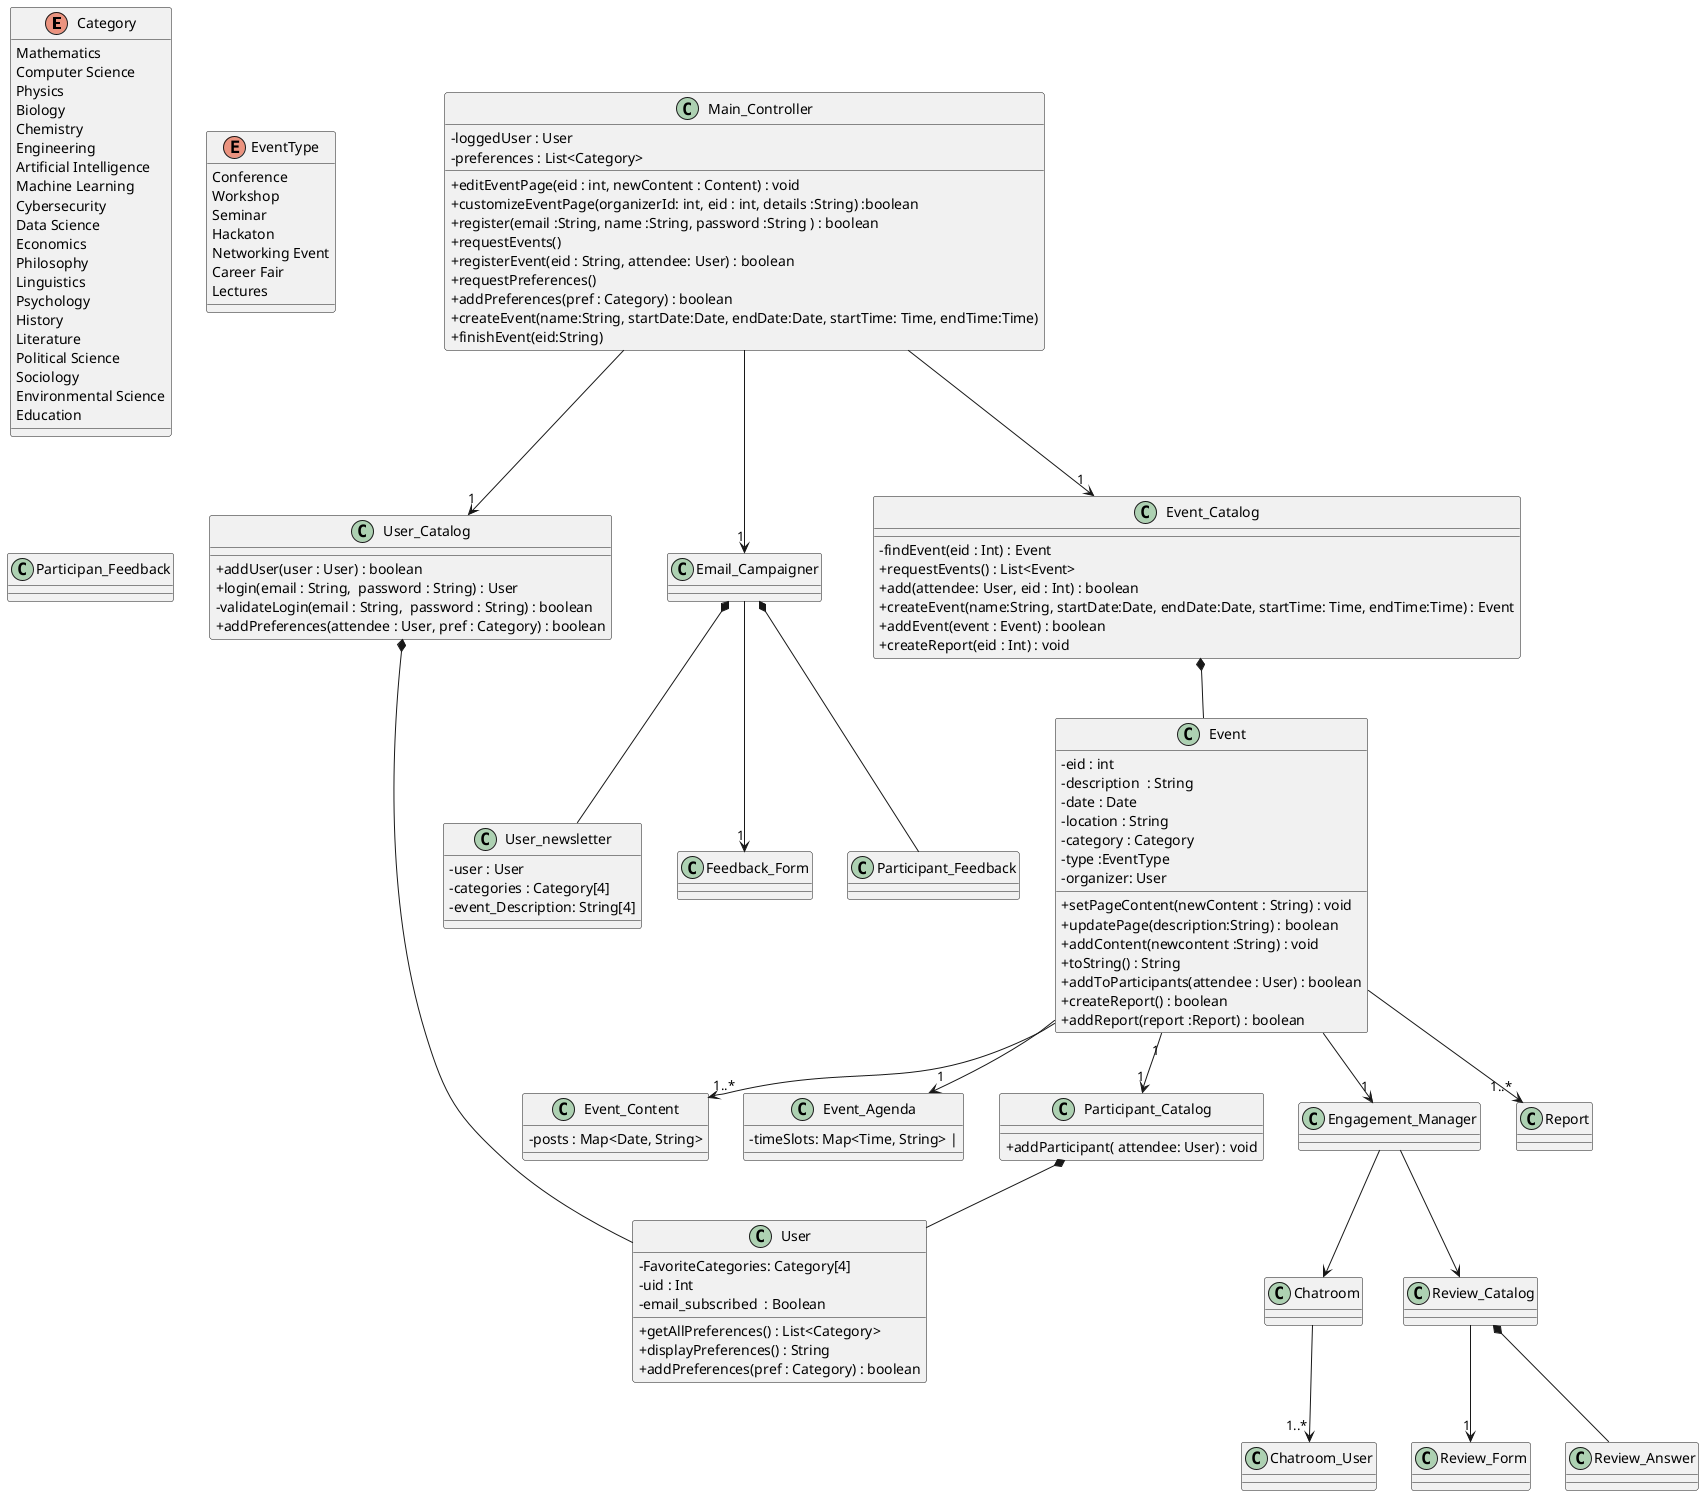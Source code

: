 @startuml
skinparam classAttributeIconSize 0
enum Category {
   Mathematics
    Computer Science
    Physics
    Biology
    Chemistry
    Engineering
    Artificial Intelligence
    Machine Learning
    Cybersecurity
    Data Science
    Economics
    Philosophy
    Linguistics
    Psychology
    History
    Literature
    Political Science
    Sociology
    Environmental Science
    Education
}
enum EventType {
    Conference
    Workshop
    Seminar
    Hackaton
    Networking Event
    Career Fair
    Lectures
}



class Main_Controller{
- loggedUser : User
- preferences : List<Category>
 +editEventPage(eid : int, newContent : Content) : void
 +customizeEventPage(organizerId: int, eid : int, details :String) :boolean
 +register(email :String, name :String, password :String ) : boolean
 +requestEvents()
 +registerEvent(eid : String, attendee: User) : boolean
 +requestPreferences()
 +addPreferences(pref : Category) : boolean
 +createEvent(name:String, startDate:Date, endDate:Date, startTime: Time, endTime:Time)
 +finishEvent(eid:String)
}

class Event_Content{
    - posts : Map<Date, String>
}
class Event_Agenda{
    - timeSlots: Map<Time, String> |
}

class User_Catalog{
    +addUser(user : User) : boolean
    +login(email : String,  password : String) : User
    -validateLogin(email : String,  password : String) : boolean
    +addPreferences(attendee : User, pref : Category) : boolean

}
class User {
    - FavoriteCategories: Category[4]
    - uid : Int
    - email_subscribed  : Boolean
    +getAllPreferences() : List<Category>
    +displayPreferences() : String
    +addPreferences(pref : Category) : boolean
}

class Email_Campaigner{

}

class User_newsletter{
    - user : User
    - categories : Category[4]
    - event_Description: String[4]

}
class Participan_Feedback{

}
class Feedback_Form{

}


class Event_Catalog {
- findEvent(eid : Int) : Event
+requestEvents() : List<Event>
+add(attendee: User, eid : Int) : boolean
+createEvent(name:String, startDate:Date, endDate:Date, startTime: Time, endTime:Time) : Event
+addEvent(event : Event) : boolean
+createReport(eid : Int) : void
}

class Event {
- eid : int
- description  : String 
- date : Date
- location : String
- category : Category
- type :EventType
- organizer: User
+setPageContent(newContent : String) : void
+updatePage(description:String) : boolean
+addContent(newcontent :String) : void
+toString() : String
+addToParticipants(attendee : User) : boolean
+createReport() : boolean
+addReport(report :Report) : boolean

}

class Participant_Catalog{
    +addParticipant( attendee: User) : void

}


class Engagement_Manager {

}

class Chatroom{

}
class Chatroom_User{

}
class Report{

}
class Review_Form{

}
class Review_Answer{

}
class Review_Catalog{

}


'Promotion
Main_Controller  -->"1"User_Catalog
Main_Controller  -->"1"Event_Catalog
Main_Controller  -->"1"Email_Campaigner
User_Catalog *-- User
Event_Catalog *-- Event
Email_Campaigner *-- User_newsletter
'Engagement and Networking
Event -->"1"Event_Agenda
Event -->"1..*"Event_Content
Email_Campaigner *-- Participant_Feedback
Email_Campaigner -->"1"Feedback_Form
Participant_Catalog *-- User
Event  "1"-->"1"Participant_Catalog
Event -->"1"Engagement_Manager
Engagement_Manager -->Chatroom
Chatroom -->"1..*"Chatroom_User
Engagement_Manager -->Review_Catalog
Review_Catalog *-- Review_Answer
Review_Catalog -->"1"Review_Form
'reporting
Event -->"1..*"Report
@enduml